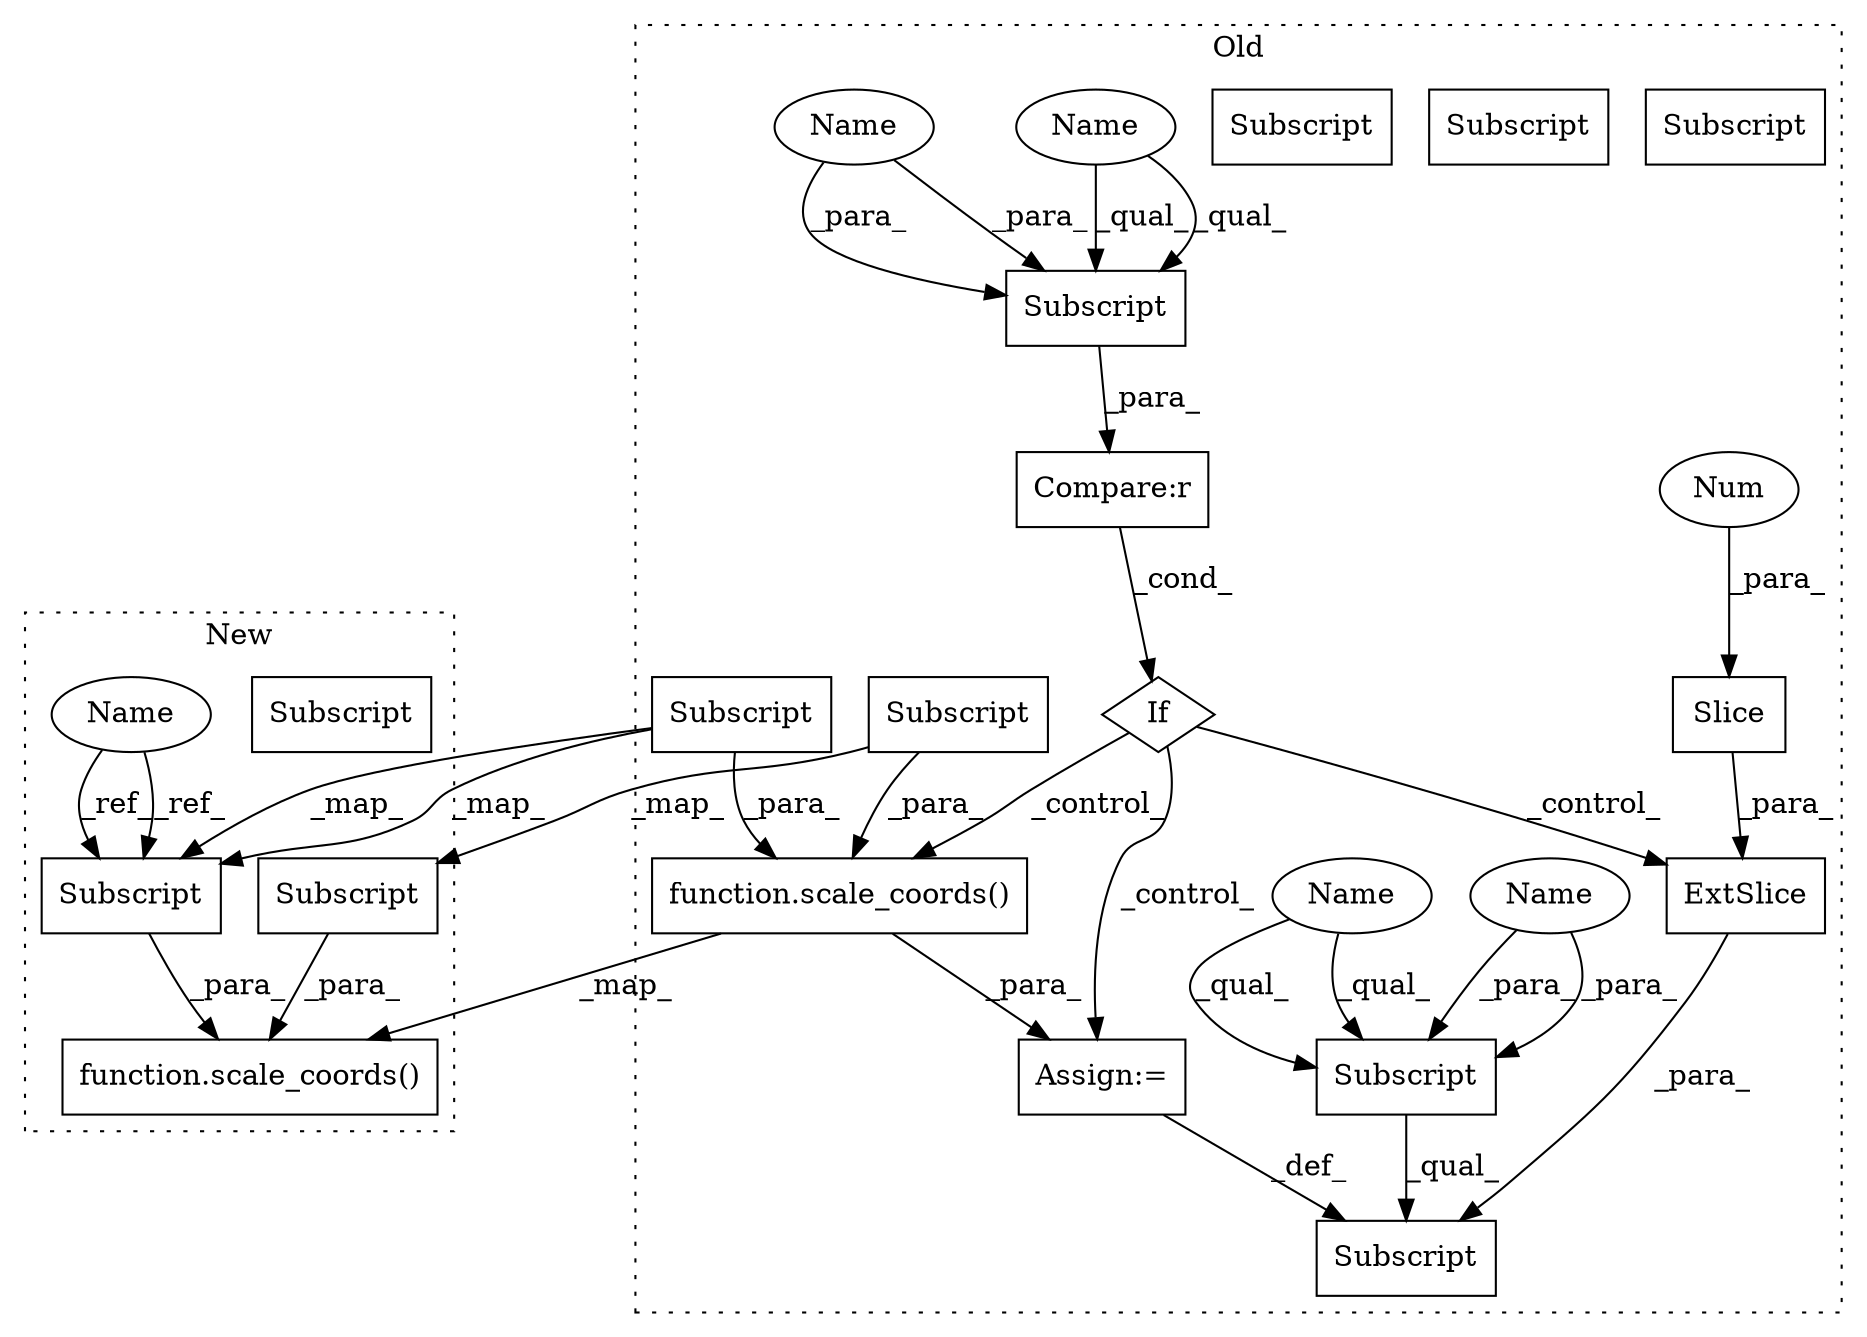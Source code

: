 digraph G {
subgraph cluster0 {
1 [label="function.scale_coords()" a="75" s="6795,6838" l="13,1" shape="box"];
3 [label="Subscript" a="63" s="6829,0" l="9,0" shape="box"];
5 [label="If" a="96" s="6744,6763" l="3,18" shape="diamond"];
6 [label="Subscript" a="63" s="6816,0" l="11,0" shape="box"];
9 [label="Subscript" a="63" s="6747,0" l="4,0" shape="box"];
10 [label="Compare:r" a="40" s="6747" l="16" shape="box"];
11 [label="Subscript" a="63" s="6781,0" l="4,0" shape="box"];
12 [label="Subscript" a="63" s="6781,0" l="11,0" shape="box"];
13 [label="Slice" a="80" s="6789" l="1" shape="box"];
14 [label="ExtSlice" a="85" s="6781" l="1" shape="box"];
15 [label="Num" a="76" s="6790" l="1" shape="ellipse"];
16 [label="Assign:=" a="68" s="6792" l="3" shape="box"];
18 [label="Subscript" a="63" s="6781,0" l="4,0" shape="box"];
19 [label="Name" a="87" s="6781" l="1" shape="ellipse"];
20 [label="Name" a="87" s="6747" l="1" shape="ellipse"];
21 [label="Subscript" a="63" s="6747,0" l="4,0" shape="box"];
22 [label="Subscript" a="63" s="6816,0" l="11,0" shape="box"];
23 [label="Name" a="87" s="6749" l="1" shape="ellipse"];
24 [label="Name" a="87" s="6783" l="1" shape="ellipse"];
label = "Old";
style="dotted";
}
subgraph cluster1 {
2 [label="function.scale_coords()" a="75" s="6744,6787" l="13,1" shape="box"];
4 [label="Subscript" a="63" s="6778,0" l="9,0" shape="box"];
7 [label="Subscript" a="63" s="6765,0" l="11,0" shape="box"];
8 [label="Name" a="87" s="6586" l="1" shape="ellipse"];
17 [label="Subscript" a="63" s="6765,0" l="11,0" shape="box"];
label = "New";
style="dotted";
}
1 -> 2 [label="_map_"];
1 -> 16 [label="_para_"];
3 -> 4 [label="_map_"];
3 -> 1 [label="_para_"];
4 -> 2 [label="_para_"];
5 -> 14 [label="_control_"];
5 -> 1 [label="_control_"];
5 -> 16 [label="_control_"];
8 -> 17 [label="_ref_"];
8 -> 17 [label="_ref_"];
10 -> 5 [label="_cond_"];
13 -> 14 [label="_para_"];
14 -> 12 [label="_para_"];
15 -> 13 [label="_para_"];
16 -> 12 [label="_def_"];
17 -> 2 [label="_para_"];
18 -> 12 [label="_qual_"];
19 -> 18 [label="_qual_"];
19 -> 18 [label="_qual_"];
20 -> 21 [label="_qual_"];
20 -> 21 [label="_qual_"];
21 -> 10 [label="_para_"];
22 -> 1 [label="_para_"];
22 -> 17 [label="_map_"];
22 -> 17 [label="_map_"];
23 -> 21 [label="_para_"];
23 -> 21 [label="_para_"];
24 -> 18 [label="_para_"];
24 -> 18 [label="_para_"];
}